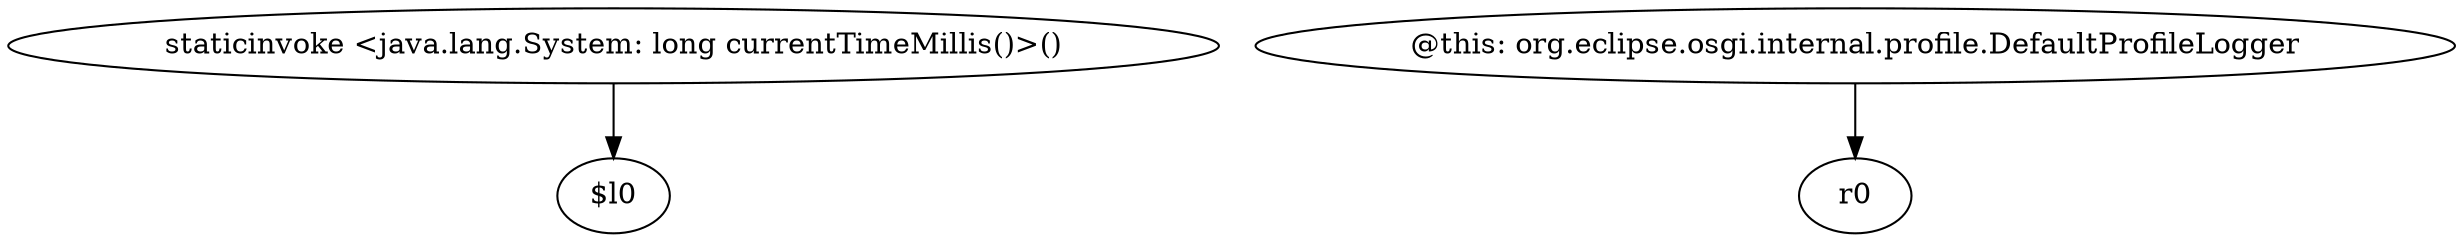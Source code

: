 digraph g {
0[label="staticinvoke <java.lang.System: long currentTimeMillis()>()"]
1[label="$l0"]
0->1[label=""]
2[label="@this: org.eclipse.osgi.internal.profile.DefaultProfileLogger"]
3[label="r0"]
2->3[label=""]
}